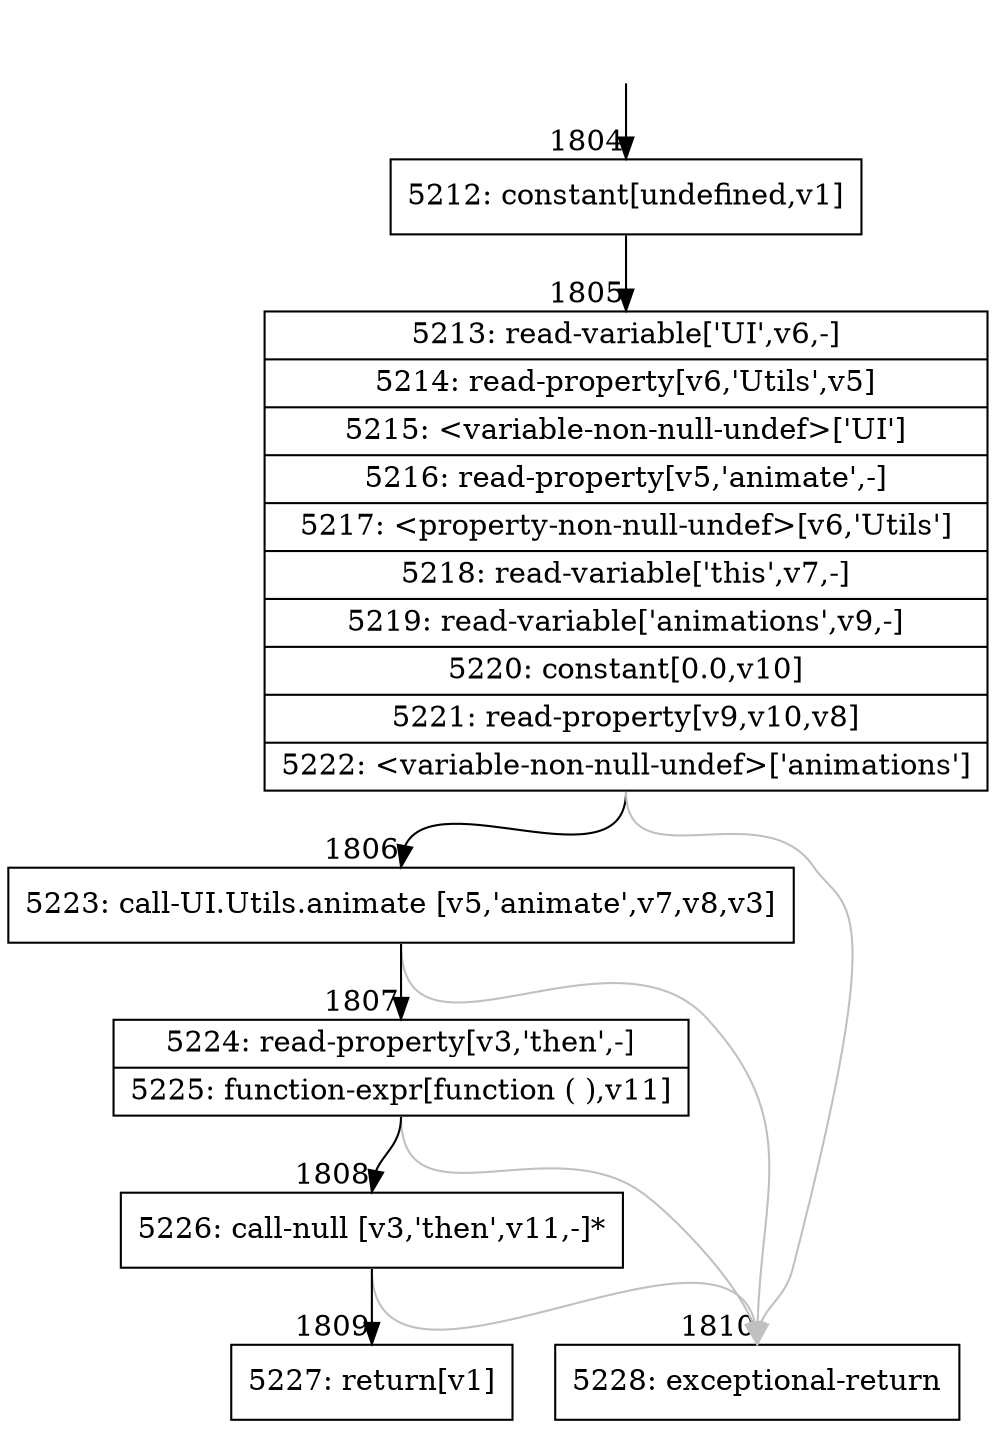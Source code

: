 digraph {
rankdir="TD"
BB_entry144[shape=none,label=""];
BB_entry144 -> BB1804 [tailport=s, headport=n, headlabel="    1804"]
BB1804 [shape=record label="{5212: constant[undefined,v1]}" ] 
BB1804 -> BB1805 [tailport=s, headport=n, headlabel="      1805"]
BB1805 [shape=record label="{5213: read-variable['UI',v6,-]|5214: read-property[v6,'Utils',v5]|5215: \<variable-non-null-undef\>['UI']|5216: read-property[v5,'animate',-]|5217: \<property-non-null-undef\>[v6,'Utils']|5218: read-variable['this',v7,-]|5219: read-variable['animations',v9,-]|5220: constant[0.0,v10]|5221: read-property[v9,v10,v8]|5222: \<variable-non-null-undef\>['animations']}" ] 
BB1805 -> BB1806 [tailport=s, headport=n, headlabel="      1806"]
BB1805 -> BB1810 [tailport=s, headport=n, color=gray, headlabel="      1810"]
BB1806 [shape=record label="{5223: call-UI.Utils.animate [v5,'animate',v7,v8,v3]}" ] 
BB1806 -> BB1807 [tailport=s, headport=n, headlabel="      1807"]
BB1806 -> BB1810 [tailport=s, headport=n, color=gray]
BB1807 [shape=record label="{5224: read-property[v3,'then',-]|5225: function-expr[function ( ),v11]}" ] 
BB1807 -> BB1808 [tailport=s, headport=n, headlabel="      1808"]
BB1807 -> BB1810 [tailport=s, headport=n, color=gray]
BB1808 [shape=record label="{5226: call-null [v3,'then',v11,-]*}" ] 
BB1808 -> BB1809 [tailport=s, headport=n, headlabel="      1809"]
BB1808 -> BB1810 [tailport=s, headport=n, color=gray]
BB1809 [shape=record label="{5227: return[v1]}" ] 
BB1810 [shape=record label="{5228: exceptional-return}" ] 
//#$~ 1397
}
